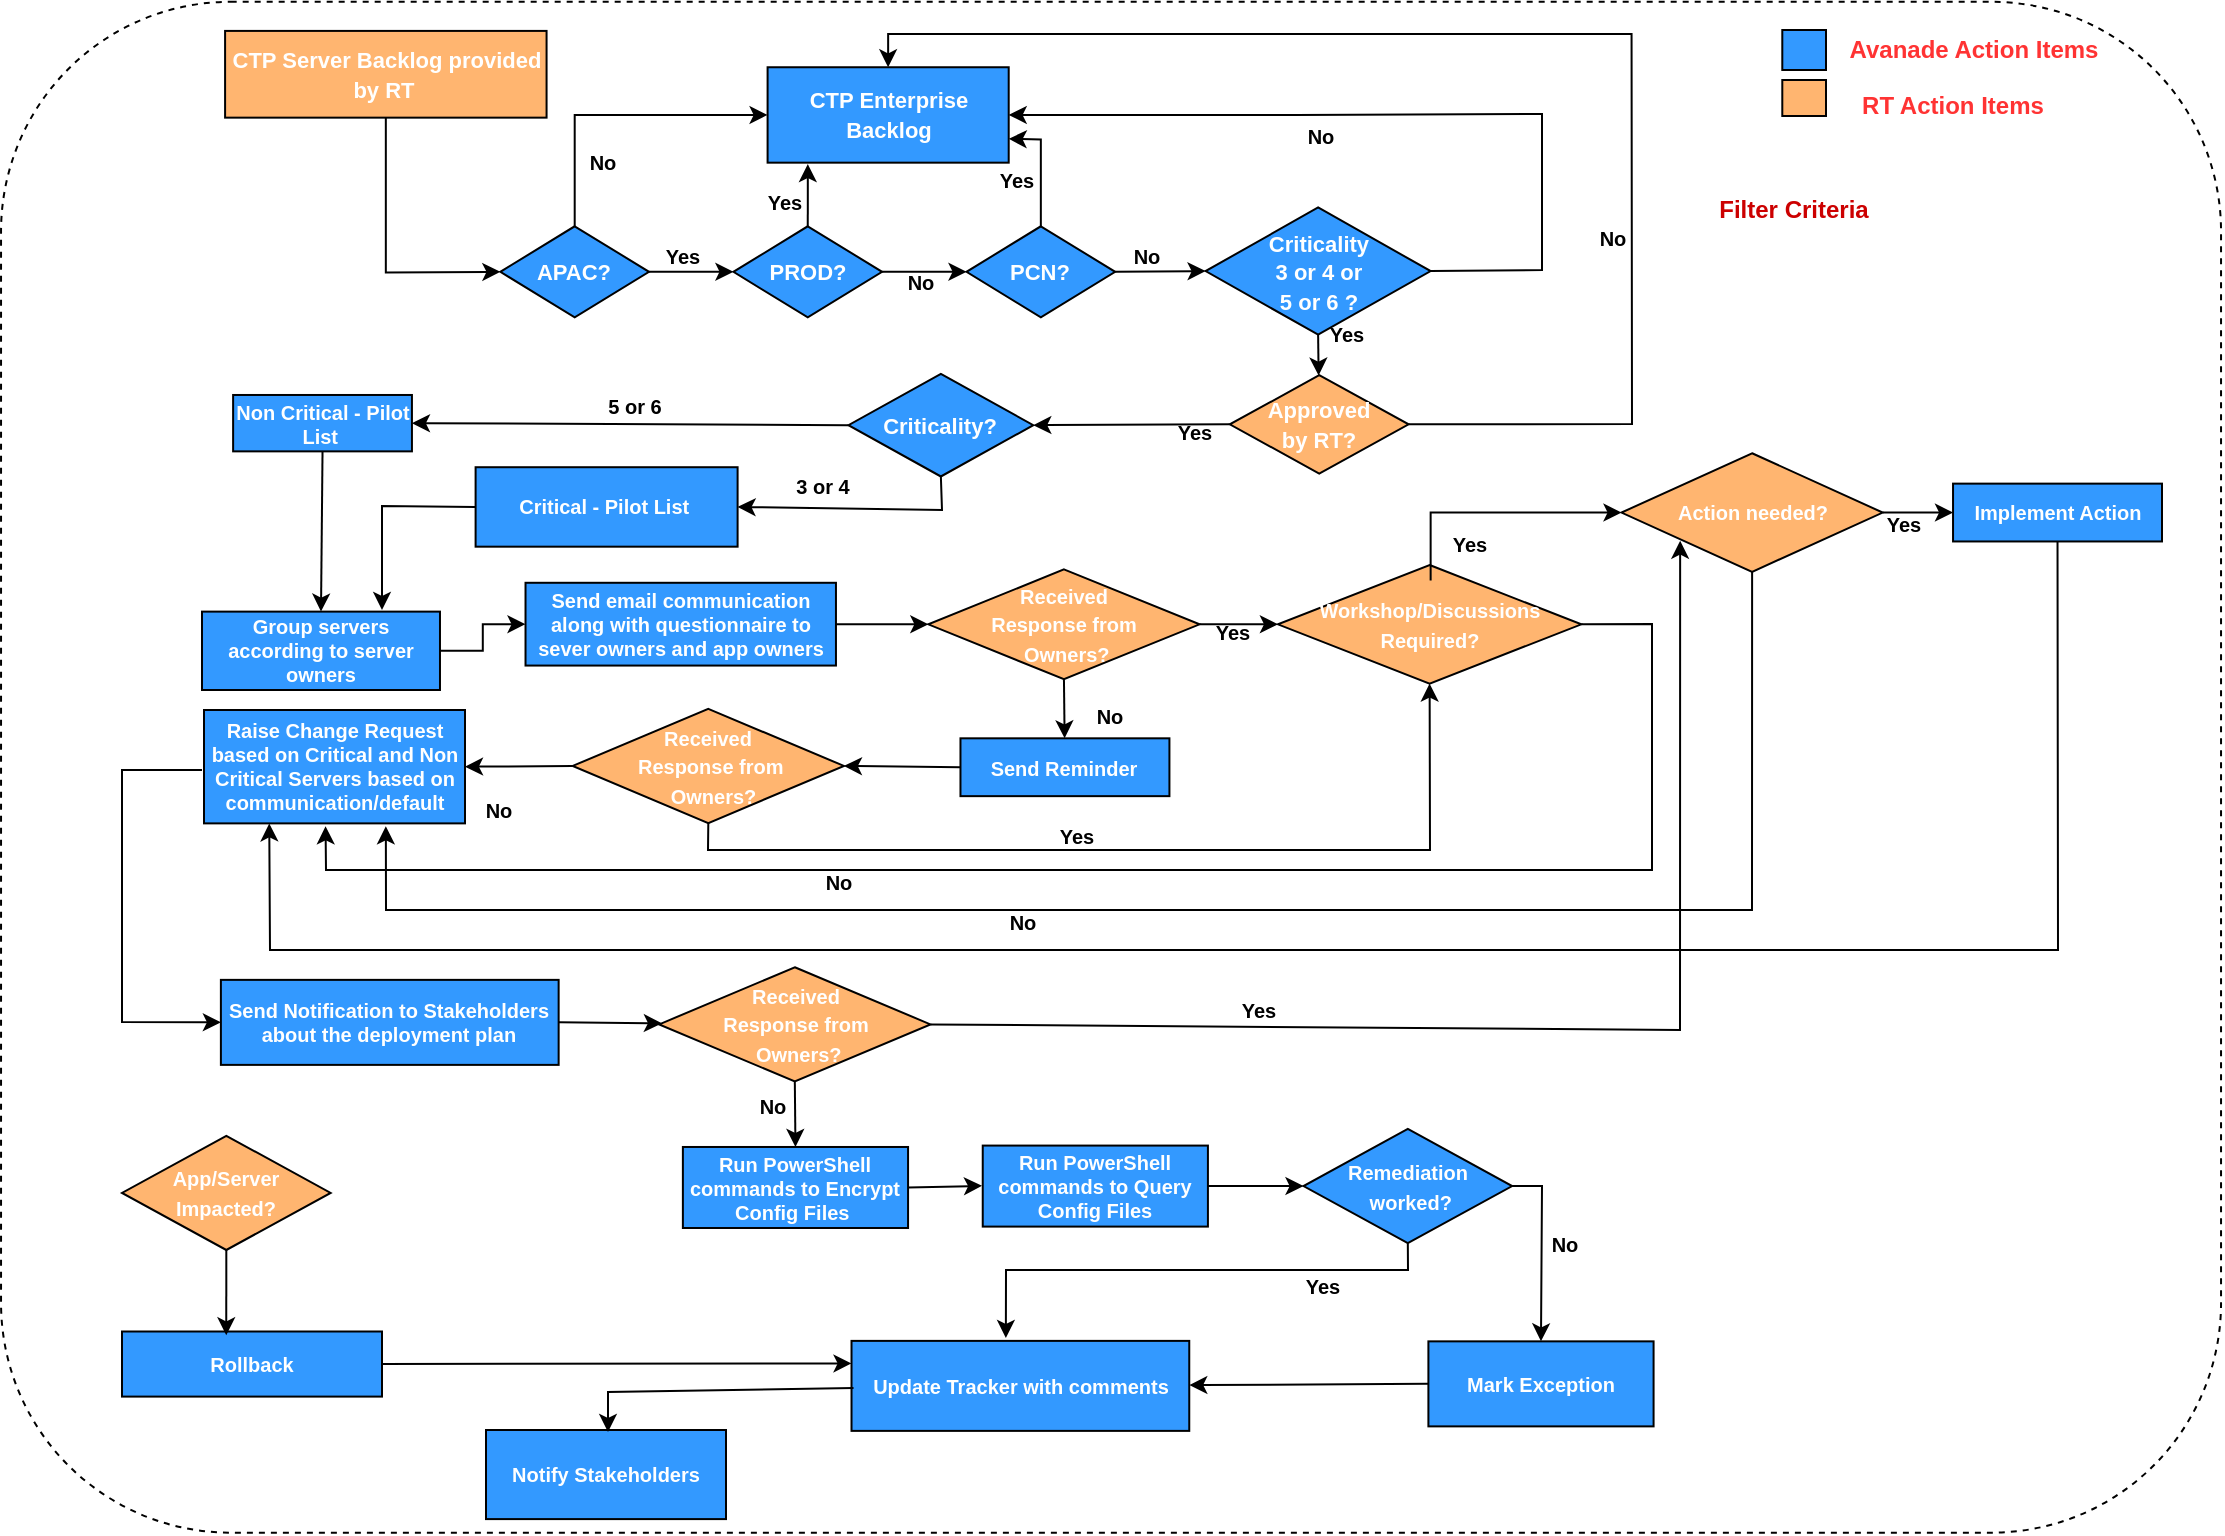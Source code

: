 <mxfile version="20.2.5" type="device"><diagram id="zLC_DUaNQGzbWdJU7AaT" name="Page-1"><mxGraphModel dx="1022" dy="428" grid="1" gridSize="10" guides="1" tooltips="1" connect="1" arrows="1" fold="1" page="1" pageScale="1" pageWidth="1169" pageHeight="827" math="0" shadow="0"><root><mxCell id="0"/><mxCell id="1" parent="0"/><mxCell id="JRs9amEIxdL4wI2QCU49-12" value="&lt;b&gt;&lt;font style=&quot;font-size: 11px;&quot;&gt;CTP Server Backlog provided by RT&amp;nbsp;&lt;/font&gt;&lt;/b&gt;" style="rounded=0;whiteSpace=wrap;html=1;fontColor=#FFFFFF;strokeColor=default;fillColor=#FFB570;" parent="1" vertex="1"><mxGeometry x="141.546" y="40.457" width="160.739" height="43.372" as="geometry"/></mxCell><mxCell id="JRs9amEIxdL4wI2QCU49-13" value="" style="endArrow=classic;html=1;rounded=0;fontColor=#FFFFFF;exitX=0.5;exitY=1;exitDx=0;exitDy=0;entryX=0;entryY=0.5;entryDx=0;entryDy=0;" parent="1" source="JRs9amEIxdL4wI2QCU49-12" target="JRs9amEIxdL4wI2QCU49-16" edge="1"><mxGeometry width="50" height="50" relative="1" as="geometry"><mxPoint x="464.029" y="277.656" as="sourcePoint"/><mxPoint x="212.874" y="138.142" as="targetPoint"/><Array as="points"><mxPoint x="221.915" y="161.274"/></Array></mxGeometry></mxCell><mxCell id="JRs9amEIxdL4wI2QCU49-15" value="&lt;font style=&quot;font-size: 11px;&quot;&gt;&lt;b style=&quot;&quot;&gt;CTP Enterprise Backlog&lt;/b&gt;&lt;/font&gt;" style="rounded=0;whiteSpace=wrap;html=1;fontColor=#FFFFFF;strokeColor=default;fillColor=#3399FF;" parent="1" vertex="1"><mxGeometry x="412.793" y="58.626" width="120.554" height="47.71" as="geometry"/></mxCell><mxCell id="JRs9amEIxdL4wI2QCU49-16" value="&lt;b&gt;&lt;font color=&quot;#ffffff&quot; style=&quot;font-size: 11px;&quot;&gt;APAC?&lt;/font&gt;&lt;/b&gt;" style="rhombus;whiteSpace=wrap;html=1;fontColor=#CC0000;strokeColor=default;fillColor=#3399FF;" parent="1" vertex="1"><mxGeometry x="279.179" y="138.142" width="74.342" height="45.541" as="geometry"/></mxCell><mxCell id="JRs9amEIxdL4wI2QCU49-22" value="&lt;b&gt;&lt;font color=&quot;#ffffff&quot; style=&quot;font-size: 11px;&quot;&gt;PROD?&lt;/font&gt;&lt;/b&gt;" style="rhombus;whiteSpace=wrap;html=1;fontColor=#CC0000;strokeColor=default;fillColor=#3399FF;" parent="1" vertex="1"><mxGeometry x="395.715" y="138.142" width="74.342" height="45.541" as="geometry"/></mxCell><mxCell id="JRs9amEIxdL4wI2QCU49-23" value="" style="endArrow=classic;html=1;rounded=0;fontColor=#CC0000;exitX=1;exitY=0.5;exitDx=0;exitDy=0;entryX=0;entryY=0.5;entryDx=0;entryDy=0;" parent="1" source="JRs9amEIxdL4wI2QCU49-16" target="JRs9amEIxdL4wI2QCU49-22" edge="1"><mxGeometry width="50" height="50" relative="1" as="geometry"><mxPoint x="572.528" y="217.658" as="sourcePoint"/><mxPoint x="431.881" y="159.828" as="targetPoint"/></mxGeometry></mxCell><mxCell id="JRs9amEIxdL4wI2QCU49-25" value="&lt;b&gt;&lt;font color=&quot;#ffffff&quot; style=&quot;font-size: 11px;&quot;&gt;Criticality &lt;br&gt;3 or 4 or &lt;br&gt;5 or 6 ?&lt;/font&gt;&lt;/b&gt;" style="rhombus;whiteSpace=wrap;html=1;fontColor=#CC0000;strokeColor=default;fillColor=#3399FF;" parent="1" vertex="1"><mxGeometry x="631.801" y="128.745" width="112.518" height="63.613" as="geometry"/></mxCell><mxCell id="JRs9amEIxdL4wI2QCU49-29" value="&lt;b&gt;&lt;font color=&quot;#ffffff&quot; style=&quot;font-size: 11px;&quot;&gt;PCN?&lt;/font&gt;&lt;/b&gt;" style="rhombus;whiteSpace=wrap;html=1;fontColor=#CC0000;strokeColor=default;fillColor=#3399FF;" parent="1" vertex="1"><mxGeometry x="512.251" y="138.142" width="74.342" height="45.541" as="geometry"/></mxCell><mxCell id="JRs9amEIxdL4wI2QCU49-30" value="" style="endArrow=classic;html=1;rounded=0;fontColor=#CC0000;exitX=1;exitY=0.5;exitDx=0;exitDy=0;entryX=0;entryY=0.5;entryDx=0;entryDy=0;" parent="1" source="JRs9amEIxdL4wI2QCU49-22" target="JRs9amEIxdL4wI2QCU49-29" edge="1"><mxGeometry width="50" height="50" relative="1" as="geometry"><mxPoint x="467.043" y="188.02" as="sourcePoint"/><mxPoint x="517.274" y="151.877" as="targetPoint"/></mxGeometry></mxCell><mxCell id="JRs9amEIxdL4wI2QCU49-31" value="&lt;font color=&quot;#000000&quot; style=&quot;font-size: 10px;&quot;&gt;&lt;b&gt;No&lt;/b&gt;&lt;/font&gt;" style="text;html=1;align=center;verticalAlign=middle;resizable=0;points=[];autosize=1;strokeColor=none;fillColor=none;fontColor=#CC0000;" parent="1" vertex="1"><mxGeometry x="469.052" y="150.648" width="40" height="30" as="geometry"/></mxCell><mxCell id="JRs9amEIxdL4wI2QCU49-33" value="&lt;font color=&quot;#000000&quot; style=&quot;font-size: 10px;&quot;&gt;&lt;b&gt;No&lt;/b&gt;&lt;/font&gt;" style="text;html=1;align=center;verticalAlign=middle;resizable=0;points=[];autosize=1;strokeColor=none;fillColor=none;fontColor=#CC0000;" parent="1" vertex="1"><mxGeometry x="581.803" y="137.741" width="40" height="30" as="geometry"/></mxCell><mxCell id="JRs9amEIxdL4wI2QCU49-38" value="&lt;font style=&quot;font-size: 12px;&quot;&gt;&lt;b&gt;Filter Criteria&lt;/b&gt;&lt;/font&gt;" style="text;html=1;strokeColor=none;fillColor=none;align=center;verticalAlign=middle;whiteSpace=wrap;rounded=0;fontSize=11;fontColor=#CC0000;" parent="1" vertex="1"><mxGeometry x="884.965" y="119.347" width="82.379" height="21.686" as="geometry"/></mxCell><mxCell id="JRs9amEIxdL4wI2QCU49-51" value="" style="endArrow=classic;html=1;rounded=0;fontSize=12;fontColor=#CC0000;exitX=0.5;exitY=0;exitDx=0;exitDy=0;entryX=0;entryY=0.5;entryDx=0;entryDy=0;" parent="1" source="JRs9amEIxdL4wI2QCU49-16" target="JRs9amEIxdL4wI2QCU49-15" edge="1"><mxGeometry width="50" height="50" relative="1" as="geometry"><mxPoint x="382.655" y="157.66" as="sourcePoint"/><mxPoint x="432.886" y="121.516" as="targetPoint"/><Array as="points"><mxPoint x="316.35" y="82.481"/></Array></mxGeometry></mxCell><mxCell id="JRs9amEIxdL4wI2QCU49-52" value="&lt;font color=&quot;#000000&quot; style=&quot;font-size: 10px;&quot;&gt;&lt;b&gt;No&lt;/b&gt;&lt;/font&gt;" style="text;html=1;align=center;verticalAlign=middle;resizable=0;points=[];autosize=1;strokeColor=none;fillColor=none;fontColor=#CC0000;" parent="1" vertex="1"><mxGeometry x="310.313" y="91.107" width="40" height="30" as="geometry"/></mxCell><mxCell id="JRs9amEIxdL4wI2QCU49-53" value="&lt;font color=&quot;#000000&quot; style=&quot;font-size: 10px;&quot;&gt;&lt;b&gt;Yes&lt;/b&gt;&lt;/font&gt;" style="text;html=1;align=center;verticalAlign=middle;resizable=0;points=[];autosize=1;strokeColor=none;fillColor=none;fontColor=#CC0000;" parent="1" vertex="1"><mxGeometry x="349.502" y="137.648" width="40" height="30" as="geometry"/></mxCell><mxCell id="JRs9amEIxdL4wI2QCU49-54" value="" style="endArrow=classic;html=1;rounded=0;fontSize=12;fontColor=#CC0000;exitX=0.5;exitY=0;exitDx=0;exitDy=0;entryX=0.167;entryY=1.015;entryDx=0;entryDy=0;entryPerimeter=0;" parent="1" source="JRs9amEIxdL4wI2QCU49-22" target="JRs9amEIxdL4wI2QCU49-15" edge="1"><mxGeometry width="50" height="50" relative="1" as="geometry"><mxPoint x="382.655" y="157.66" as="sourcePoint"/><mxPoint x="432.886" y="121.516" as="targetPoint"/></mxGeometry></mxCell><mxCell id="JRs9amEIxdL4wI2QCU49-55" value="&lt;font color=&quot;#000000&quot; style=&quot;font-size: 10px;&quot;&gt;&lt;b&gt;Yes&lt;/b&gt;&lt;/font&gt;" style="text;html=1;align=center;verticalAlign=middle;resizable=0;points=[];autosize=1;strokeColor=none;fillColor=none;fontColor=#CC0000;" parent="1" vertex="1"><mxGeometry x="400.733" y="110.733" width="40" height="30" as="geometry"/></mxCell><mxCell id="JRs9amEIxdL4wI2QCU49-56" value="" style="endArrow=classic;html=1;rounded=0;fontSize=12;fontColor=#CC0000;exitX=0.5;exitY=0;exitDx=0;exitDy=0;entryX=1;entryY=0.75;entryDx=0;entryDy=0;" parent="1" source="JRs9amEIxdL4wI2QCU49-29" target="JRs9amEIxdL4wI2QCU49-15" edge="1"><mxGeometry width="50" height="50" relative="1" as="geometry"><mxPoint x="382.655" y="157.66" as="sourcePoint"/><mxPoint x="432.886" y="121.516" as="targetPoint"/><Array as="points"><mxPoint x="549.422" y="94.77"/></Array></mxGeometry></mxCell><mxCell id="JRs9amEIxdL4wI2QCU49-57" value="&lt;font color=&quot;#000000&quot; style=&quot;font-size: 10px;&quot;&gt;&lt;b&gt;Yes&lt;/b&gt;&lt;/font&gt;" style="text;html=1;align=center;verticalAlign=middle;resizable=0;points=[];autosize=1;strokeColor=none;fillColor=none;fontColor=#CC0000;" parent="1" vertex="1"><mxGeometry x="517.251" y="100.396" width="40" height="30" as="geometry"/></mxCell><mxCell id="JRs9amEIxdL4wI2QCU49-58" value="" style="endArrow=classic;html=1;rounded=0;fontSize=12;fontColor=#CC0000;entryX=1;entryY=0.5;entryDx=0;entryDy=0;exitX=1;exitY=0.5;exitDx=0;exitDy=0;" parent="1" source="JRs9amEIxdL4wI2QCU49-25" target="JRs9amEIxdL4wI2QCU49-15" edge="1"><mxGeometry width="50" height="50" relative="1" as="geometry"><mxPoint x="804.595" y="135.973" as="sourcePoint"/><mxPoint x="473.07" y="121.516" as="targetPoint"/><Array as="points"><mxPoint x="800" y="160"/><mxPoint x="800" y="82"/><mxPoint x="677.008" y="82.481"/></Array></mxGeometry></mxCell><mxCell id="JRs9amEIxdL4wI2QCU49-59" value="&lt;font color=&quot;#000000&quot; style=&quot;font-size: 10px;&quot;&gt;&lt;b&gt;No&lt;/b&gt;&lt;/font&gt;" style="text;html=1;align=center;verticalAlign=middle;resizable=0;points=[];autosize=1;strokeColor=none;fillColor=none;fontColor=#CC0000;" parent="1" vertex="1"><mxGeometry x="668.972" y="78.144" width="40" height="30" as="geometry"/></mxCell><mxCell id="JRs9amEIxdL4wI2QCU49-64" value="&lt;span style=&quot;font-size: 11px;&quot;&gt;&lt;b&gt;&lt;font color=&quot;#ffffff&quot;&gt;Approved &lt;br&gt;by RT?&lt;/font&gt;&lt;/b&gt;&lt;/span&gt;" style="rhombus;whiteSpace=wrap;html=1;fontColor=#CC0000;strokeColor=default;fillColor=#FFB570;" parent="1" vertex="1"><mxGeometry x="643.906" y="212.609" width="89.411" height="49.155" as="geometry"/></mxCell><mxCell id="JRs9amEIxdL4wI2QCU49-65" value="" style="endArrow=classic;html=1;rounded=0;fontSize=12;fontColor=#CC0000;exitX=0.5;exitY=1;exitDx=0;exitDy=0;" parent="1" source="JRs9amEIxdL4wI2QCU49-25" target="JRs9amEIxdL4wI2QCU49-64" edge="1"><mxGeometry width="50" height="50" relative="1" as="geometry"><mxPoint x="473.07" y="201.032" as="sourcePoint"/><mxPoint x="523.302" y="164.888" as="targetPoint"/></mxGeometry></mxCell><mxCell id="JRs9amEIxdL4wI2QCU49-66" value="&lt;font color=&quot;#000000&quot; style=&quot;font-size: 10px;&quot;&gt;&lt;b&gt;Yes&lt;/b&gt;&lt;/font&gt;" style="text;html=1;align=center;verticalAlign=middle;resizable=0;points=[];autosize=1;strokeColor=none;fillColor=none;fontSize=12;fontColor=#CC0000;" parent="1" vertex="1"><mxGeometry x="682.032" y="177.297" width="40" height="30" as="geometry"/></mxCell><mxCell id="JRs9amEIxdL4wI2QCU49-71" value="&lt;font color=&quot;#000000&quot; style=&quot;font-size: 10px;&quot;&gt;&lt;b&gt;No&lt;/b&gt;&lt;/font&gt;" style="text;html=1;align=center;verticalAlign=middle;resizable=0;points=[];autosize=1;strokeColor=none;fillColor=none;fontSize=12;fontColor=#CC0000;" parent="1" vertex="1"><mxGeometry x="814.642" y="128.745" width="40" height="30" as="geometry"/></mxCell><mxCell id="JRs9amEIxdL4wI2QCU49-73" value="" style="endArrow=classic;html=1;rounded=0;fontSize=10;fontColor=#CC0000;exitX=1;exitY=0.5;exitDx=0;exitDy=0;entryX=0.5;entryY=0;entryDx=0;entryDy=0;" parent="1" source="JRs9amEIxdL4wI2QCU49-64" target="JRs9amEIxdL4wI2QCU49-15" edge="1"><mxGeometry width="50" height="50" relative="1" as="geometry"><mxPoint x="583.579" y="172.117" as="sourcePoint"/><mxPoint x="633.81" y="135.973" as="targetPoint"/><Array as="points"><mxPoint x="845" y="237"/><mxPoint x="844.78" y="42"/><mxPoint x="473.07" y="42"/></Array></mxGeometry></mxCell><mxCell id="JRs9amEIxdL4wI2QCU49-74" value="&lt;b&gt;&lt;font color=&quot;#ffffff&quot;&gt;Non Critical - Pilot List&amp;nbsp;&lt;/font&gt;&lt;/b&gt;" style="rounded=0;whiteSpace=wrap;html=1;fontSize=10;fontColor=#CC0000;strokeColor=default;fillColor=#3399FF;" parent="1" vertex="1"><mxGeometry x="145.56" y="222.489" width="89.411" height="28.192" as="geometry"/></mxCell><mxCell id="JRs9amEIxdL4wI2QCU49-75" value="&lt;b&gt;&lt;font style=&quot;font-size: 11px;&quot;&gt;&lt;font color=&quot;#ffffff&quot;&gt;Criticality?&lt;/font&gt;&lt;br&gt;&lt;/font&gt;&lt;/b&gt;" style="rhombus;whiteSpace=wrap;html=1;fontColor=#CC0000;strokeColor=default;fillColor=#3399FF;" parent="1" vertex="1"><mxGeometry x="453.223" y="211.923" width="92.425" height="51.324" as="geometry"/></mxCell><mxCell id="JRs9amEIxdL4wI2QCU49-76" value="" style="endArrow=classic;html=1;rounded=0;fontSize=10;fontColor=#CC0000;exitX=0;exitY=0.5;exitDx=0;exitDy=0;entryX=1;entryY=0.5;entryDx=0;entryDy=0;" parent="1" source="JRs9amEIxdL4wI2QCU49-64" target="JRs9amEIxdL4wI2QCU49-75" edge="1"><mxGeometry width="50" height="50" relative="1" as="geometry"><mxPoint x="583.579" y="186.574" as="sourcePoint"/><mxPoint x="633.81" y="150.431" as="targetPoint"/></mxGeometry></mxCell><mxCell id="JRs9amEIxdL4wI2QCU49-77" value="&lt;font color=&quot;#000000&quot; style=&quot;font-size: 10px;&quot;&gt;&lt;b&gt;Yes&lt;/b&gt;&lt;/font&gt;" style="text;html=1;align=center;verticalAlign=middle;resizable=0;points=[];autosize=1;strokeColor=none;fillColor=none;fontSize=12;fontColor=#CC0000;" parent="1" vertex="1"><mxGeometry x="605.68" y="225.609" width="40" height="30" as="geometry"/></mxCell><mxCell id="JRs9amEIxdL4wI2QCU49-80" value="&lt;font color=&quot;#000000&quot; style=&quot;font-size: 10px;&quot;&gt;&lt;b&gt;5 or 6&lt;/b&gt;&lt;/font&gt;" style="text;html=1;align=center;verticalAlign=middle;resizable=0;points=[];autosize=1;strokeColor=none;fillColor=none;fontSize=12;fontColor=#CC0000;" parent="1" vertex="1"><mxGeometry x="321.493" y="212.609" width="50" height="30" as="geometry"/></mxCell><mxCell id="JRs9amEIxdL4wI2QCU49-83" value="&lt;b&gt;&lt;font color=&quot;#ffffff&quot;&gt;Critical - Pilot List&amp;nbsp;&lt;/font&gt;&lt;/b&gt;" style="rounded=0;whiteSpace=wrap;html=1;fontSize=10;fontColor=#CC0000;strokeColor=default;fillColor=#3399FF;" parent="1" vertex="1"><mxGeometry x="266.8" y="258.61" width="131" height="39.73" as="geometry"/></mxCell><mxCell id="JRs9amEIxdL4wI2QCU49-88" value="&lt;font color=&quot;#ffffff&quot;&gt;&lt;b&gt;Group servers according to server owners&lt;/b&gt;&lt;/font&gt;" style="rounded=0;whiteSpace=wrap;html=1;fontSize=10;fontColor=#CC0000;strokeColor=default;fillColor=#3399FF;" parent="1" vertex="1"><mxGeometry x="130" y="330.81" width="118.99" height="39.19" as="geometry"/></mxCell><mxCell id="JRs9amEIxdL4wI2QCU49-93" value="" style="endArrow=classic;html=1;rounded=0;fontSize=11;fontColor=#000000;exitX=0;exitY=0.5;exitDx=0;exitDy=0;" parent="1" source="JRs9amEIxdL4wI2QCU49-83" edge="1"><mxGeometry width="50" height="50" relative="1" as="geometry"><mxPoint x="422.839" y="244.404" as="sourcePoint"/><mxPoint x="220" y="330" as="targetPoint"/><Array as="points"><mxPoint x="220" y="278"/></Array></mxGeometry></mxCell><mxCell id="JRs9amEIxdL4wI2QCU49-94" value="&lt;font color=&quot;#ffffff&quot;&gt;&lt;b&gt;Send email communication along with questionnaire to sever owners and app owners&lt;/b&gt;&lt;/font&gt;" style="whiteSpace=wrap;html=1;fontSize=10;fillColor=#3399FF;fontColor=#CC0000;rounded=0;" parent="1" vertex="1"><mxGeometry x="291.76" y="316.396" width="155.218" height="41.385" as="geometry"/></mxCell><mxCell id="JRs9amEIxdL4wI2QCU49-96" value="&lt;font size=&quot;1&quot; color=&quot;#ffffff&quot;&gt;&lt;b&gt;Received&lt;br&gt;&amp;nbsp;Response from&amp;nbsp;&lt;br&gt;&amp;nbsp;Owners?&lt;/b&gt;&lt;/font&gt;" style="rhombus;whiteSpace=wrap;html=1;fontColor=#CC0000;strokeColor=default;fillColor=#FFB570;" parent="1" vertex="1"><mxGeometry x="493.163" y="309.691" width="135.624" height="54.938" as="geometry"/></mxCell><mxCell id="JRs9amEIxdL4wI2QCU49-98" value="&lt;font color=&quot;#ffffff&quot;&gt;&lt;b&gt;Send Reminder&lt;/b&gt;&lt;/font&gt;" style="whiteSpace=wrap;html=1;fontSize=10;fillColor=#3399FF;fontColor=#CC0000;rounded=0;" parent="1" vertex="1"><mxGeometry x="509.237" y="394.159" width="104.481" height="28.915" as="geometry"/></mxCell><mxCell id="JRs9amEIxdL4wI2QCU49-99" value="" style="endArrow=classic;html=1;rounded=0;fontSize=10;fontColor=#FFFFFF;exitX=0.5;exitY=1;exitDx=0;exitDy=0;" parent="1" source="JRs9amEIxdL4wI2QCU49-96" target="JRs9amEIxdL4wI2QCU49-98" edge="1"><mxGeometry width="50" height="50" relative="1" as="geometry"><mxPoint x="735.779" y="398.376" as="sourcePoint"/><mxPoint x="736.281" y="432.351" as="targetPoint"/></mxGeometry></mxCell><mxCell id="JRs9amEIxdL4wI2QCU49-100" value="&lt;font color=&quot;#000000&quot;&gt;&lt;b&gt;No&lt;/b&gt;&lt;/font&gt;" style="text;html=1;strokeColor=none;fillColor=none;align=center;verticalAlign=middle;whiteSpace=wrap;rounded=0;dashed=1;fontSize=10;fontColor=#FFFFFF;" parent="1" vertex="1"><mxGeometry x="554.38" y="372.521" width="60.277" height="21.686" as="geometry"/></mxCell><mxCell id="JRs9amEIxdL4wI2QCU49-101" value="&lt;font size=&quot;1&quot; color=&quot;#ffffff&quot;&gt;&lt;b&gt;Received&lt;br&gt;&amp;nbsp;Response from&lt;br&gt;&amp;nbsp; Owners?&lt;/b&gt;&lt;/font&gt;" style="rhombus;whiteSpace=wrap;html=1;fontColor=#CC0000;strokeColor=default;fillColor=#FFB570;" parent="1" vertex="1"><mxGeometry x="315.345" y="379.424" width="135.624" height="57.107" as="geometry"/></mxCell><mxCell id="JRs9amEIxdL4wI2QCU49-102" value="&lt;font size=&quot;1&quot; color=&quot;#ffffff&quot;&gt;&lt;b&gt;Workshop/Discussions Required?&lt;/b&gt;&lt;/font&gt;" style="rhombus;whiteSpace=wrap;html=1;fontColor=#CC0000;strokeColor=default;fillColor=#FFB570;" parent="1" vertex="1"><mxGeometry x="667.967" y="307.523" width="151.698" height="59.275" as="geometry"/></mxCell><mxCell id="JRs9amEIxdL4wI2QCU49-108" value="&lt;font color=&quot;#ffffff&quot;&gt;&lt;b&gt;Raise Change Request based on Critical and Non Critical Servers based on communication/default&lt;/b&gt;&lt;/font&gt;" style="rounded=0;whiteSpace=wrap;html=1;fontSize=10;fontColor=#CC0000;strokeColor=default;fillColor=#3399FF;" parent="1" vertex="1"><mxGeometry x="131" y="380" width="130.5" height="56.69" as="geometry"/></mxCell><mxCell id="JRs9amEIxdL4wI2QCU49-113" value="" style="endArrow=classic;html=1;rounded=0;fontSize=10;fontColor=#000000;exitX=0;exitY=0.5;exitDx=0;exitDy=0;entryX=1;entryY=0.5;entryDx=0;entryDy=0;" parent="1" source="JRs9amEIxdL4wI2QCU49-98" target="JRs9amEIxdL4wI2QCU49-101" edge="1"><mxGeometry width="50" height="50" relative="1" as="geometry"><mxPoint x="663.948" y="417.893" as="sourcePoint"/><mxPoint x="714.179" y="381.75" as="targetPoint"/></mxGeometry></mxCell><mxCell id="JRs9amEIxdL4wI2QCU49-116" value="" style="endArrow=classic;html=1;rounded=0;fontSize=10;fontColor=#000000;exitX=0.5;exitY=1;exitDx=0;exitDy=0;entryX=0.5;entryY=1;entryDx=0;entryDy=0;" parent="1" source="JRs9amEIxdL4wI2QCU49-101" target="JRs9amEIxdL4wI2QCU49-102" edge="1"><mxGeometry width="50" height="50" relative="1" as="geometry"><mxPoint x="573.533" y="446.808" as="sourcePoint"/><mxPoint x="623.764" y="410.665" as="targetPoint"/><Array as="points"><mxPoint x="383" y="450"/><mxPoint x="570" y="450"/><mxPoint x="744" y="450"/></Array></mxGeometry></mxCell><mxCell id="JRs9amEIxdL4wI2QCU49-95" value="" style="edgeStyle=orthogonalEdgeStyle;rounded=0;orthogonalLoop=1;jettySize=auto;html=1;fontSize=11;fontColor=#000000;" parent="1" source="JRs9amEIxdL4wI2QCU49-88" target="JRs9amEIxdL4wI2QCU49-94" edge="1"><mxGeometry relative="1" as="geometry"/></mxCell><mxCell id="JRs9amEIxdL4wI2QCU49-121" value="" style="endArrow=classic;html=1;rounded=0;fontSize=10;fontColor=#000000;exitX=0.5;exitY=1;exitDx=0;exitDy=0;entryX=0.5;entryY=0;entryDx=0;entryDy=0;" parent="1" source="JRs9amEIxdL4wI2QCU49-74" target="JRs9amEIxdL4wI2QCU49-88" edge="1"><mxGeometry width="50" height="50" relative="1" as="geometry"><mxPoint x="402.747" y="323.92" as="sourcePoint"/><mxPoint x="186.754" y="345.606" as="targetPoint"/></mxGeometry></mxCell><mxCell id="JRs9amEIxdL4wI2QCU49-122" value="" style="endArrow=classic;html=1;rounded=0;fontSize=10;fontColor=#000000;exitX=1;exitY=0.5;exitDx=0;exitDy=0;entryX=0;entryY=0.5;entryDx=0;entryDy=0;" parent="1" source="JRs9amEIxdL4wI2QCU49-94" target="JRs9amEIxdL4wI2QCU49-96" edge="1"><mxGeometry width="50" height="50" relative="1" as="geometry"><mxPoint x="400.738" y="305.848" as="sourcePoint"/><mxPoint x="450.969" y="269.705" as="targetPoint"/></mxGeometry></mxCell><mxCell id="JRs9amEIxdL4wI2QCU49-123" value="" style="endArrow=classic;html=1;rounded=0;fontSize=10;fontColor=#000000;exitX=1;exitY=0.5;exitDx=0;exitDy=0;" parent="1" source="JRs9amEIxdL4wI2QCU49-96" target="JRs9amEIxdL4wI2QCU49-102" edge="1"><mxGeometry width="50" height="50" relative="1" as="geometry"><mxPoint x="653.902" y="323.92" as="sourcePoint"/><mxPoint x="704.133" y="287.776" as="targetPoint"/></mxGeometry></mxCell><mxCell id="JRs9amEIxdL4wI2QCU49-124" value="&lt;font color=&quot;#000000&quot; style=&quot;font-size: 10px;&quot;&gt;&lt;b&gt;Yes&lt;/b&gt;&lt;/font&gt;" style="text;html=1;align=center;verticalAlign=middle;resizable=0;points=[];autosize=1;strokeColor=none;fillColor=none;fontSize=12;fontColor=#CC0000;" parent="1" vertex="1"><mxGeometry x="624.768" y="326.089" width="40" height="30" as="geometry"/></mxCell><mxCell id="JRs9amEIxdL4wI2QCU49-125" value="&lt;font color=&quot;#000000&quot; style=&quot;font-size: 10px;&quot;&gt;&lt;b&gt;Yes&lt;/b&gt;&lt;/font&gt;" style="text;html=1;align=center;verticalAlign=middle;resizable=0;points=[];autosize=1;strokeColor=none;fillColor=none;fontSize=12;fontColor=#CC0000;" parent="1" vertex="1"><mxGeometry x="547.412" y="428.423" width="40" height="30" as="geometry"/></mxCell><mxCell id="JRs9amEIxdL4wI2QCU49-126" value="" style="endArrow=classic;html=1;rounded=0;fontSize=10;fontColor=#000000;exitX=0;exitY=0.5;exitDx=0;exitDy=0;entryX=1;entryY=0.5;entryDx=0;entryDy=0;" parent="1" source="JRs9amEIxdL4wI2QCU49-101" target="JRs9amEIxdL4wI2QCU49-108" edge="1"><mxGeometry width="50" height="50" relative="1" as="geometry"><mxPoint x="422.839" y="430.905" as="sourcePoint"/><mxPoint x="473.07" y="394.761" as="targetPoint"/></mxGeometry></mxCell><mxCell id="JRs9amEIxdL4wI2QCU49-127" value="&lt;font color=&quot;#000000&quot; style=&quot;font-size: 10px;&quot;&gt;&lt;b&gt;No&lt;/b&gt;&lt;/font&gt;" style="text;html=1;align=center;verticalAlign=middle;resizable=0;points=[];autosize=1;strokeColor=none;fillColor=none;fontSize=12;fontColor=#CC0000;" parent="1" vertex="1"><mxGeometry x="258.082" y="415.002" width="40" height="30" as="geometry"/></mxCell><mxCell id="JRs9amEIxdL4wI2QCU49-128" value="" style="endArrow=classic;html=1;rounded=0;fontSize=10;fontColor=#000000;exitX=1;exitY=0.5;exitDx=0;exitDy=0;" parent="1" source="JRs9amEIxdL4wI2QCU49-102" edge="1"><mxGeometry width="50" height="50" relative="1" as="geometry"><mxPoint x="895.011" y="344.16" as="sourcePoint"/><mxPoint x="191.777" y="438.134" as="targetPoint"/><Array as="points"><mxPoint x="855" y="337"/><mxPoint x="855" y="460"/><mxPoint x="192" y="460"/></Array></mxGeometry></mxCell><mxCell id="JRs9amEIxdL4wI2QCU49-129" value="&lt;font color=&quot;#000000&quot; style=&quot;font-size: 10px;&quot;&gt;&lt;b&gt;No&lt;/b&gt;&lt;/font&gt;" style="text;html=1;align=center;verticalAlign=middle;resizable=0;points=[];autosize=1;strokeColor=none;fillColor=none;fontSize=12;fontColor=#CC0000;" parent="1" vertex="1"><mxGeometry x="428.08" y="451.386" width="40" height="30" as="geometry"/></mxCell><mxCell id="JRs9amEIxdL4wI2QCU49-131" value="&lt;font size=&quot;1&quot; color=&quot;#ffffff&quot;&gt;&lt;b&gt;Action needed?&lt;/b&gt;&lt;/font&gt;" style="rhombus;whiteSpace=wrap;html=1;fontColor=#CC0000;strokeColor=default;fillColor=#FFB570;" parent="1" vertex="1"><mxGeometry x="839.752" y="251.633" width="130.601" height="59.275" as="geometry"/></mxCell><mxCell id="JRs9amEIxdL4wI2QCU49-132" value="" style="endArrow=classic;html=1;rounded=0;fontSize=10;fontColor=#000000;entryX=0;entryY=0.5;entryDx=0;entryDy=0;" parent="1" target="JRs9amEIxdL4wI2QCU49-131" edge="1"><mxGeometry width="50" height="50" relative="1" as="geometry"><mxPoint x="744.318" y="315.246" as="sourcePoint"/><mxPoint x="663.948" y="286.331" as="targetPoint"/><Array as="points"><mxPoint x="744.318" y="281.271"/></Array></mxGeometry></mxCell><mxCell id="JRs9amEIxdL4wI2QCU49-133" value="&lt;b&gt;Yes&lt;/b&gt;" style="text;html=1;strokeColor=none;fillColor=none;align=center;verticalAlign=middle;whiteSpace=wrap;rounded=0;dashed=1;fontSize=10;fontColor=#000000;" parent="1" vertex="1"><mxGeometry x="734.272" y="286.331" width="60.277" height="21.686" as="geometry"/></mxCell><mxCell id="JRs9amEIxdL4wI2QCU49-135" value="" style="endArrow=classic;html=1;rounded=0;fontSize=10;fontColor=#000000;exitX=0.5;exitY=1;exitDx=0;exitDy=0;" parent="1" source="JRs9amEIxdL4wI2QCU49-131" edge="1"><mxGeometry width="50" height="50" relative="1" as="geometry"><mxPoint x="613.717" y="452.591" as="sourcePoint"/><mxPoint x="221.915" y="438.134" as="targetPoint"/><Array as="points"><mxPoint x="905" y="480"/><mxPoint x="222" y="480"/></Array></mxGeometry></mxCell><mxCell id="JRs9amEIxdL4wI2QCU49-136" value="&lt;font color=&quot;#000000&quot; style=&quot;font-size: 10px;&quot;&gt;&lt;b&gt;No&lt;/b&gt;&lt;/font&gt;" style="text;html=1;align=center;verticalAlign=middle;resizable=0;points=[];autosize=1;strokeColor=none;fillColor=none;fontSize=12;fontColor=#CC0000;" parent="1" vertex="1"><mxGeometry x="519.533" y="470.795" width="40" height="30" as="geometry"/></mxCell><mxCell id="JRs9amEIxdL4wI2QCU49-137" value="&lt;font color=&quot;#ffffff&quot;&gt;&lt;b&gt;Implement Action&lt;/b&gt;&lt;/font&gt;" style="whiteSpace=wrap;html=1;fontSize=10;fillColor=#3399FF;fontColor=#CC0000;rounded=0;" parent="1" vertex="1"><mxGeometry x="1005.519" y="266.813" width="104.481" height="28.915" as="geometry"/></mxCell><mxCell id="JRs9amEIxdL4wI2QCU49-138" value="" style="endArrow=classic;html=1;rounded=0;fontSize=10;fontColor=#000000;exitX=1;exitY=0.5;exitDx=0;exitDy=0;" parent="1" source="JRs9amEIxdL4wI2QCU49-131" target="JRs9amEIxdL4wI2QCU49-137" edge="1"><mxGeometry width="50" height="50" relative="1" as="geometry"><mxPoint x="663.948" y="315.246" as="sourcePoint"/><mxPoint x="714.179" y="279.102" as="targetPoint"/></mxGeometry></mxCell><mxCell id="JRs9amEIxdL4wI2QCU49-139" value="&lt;b&gt;Yes&lt;/b&gt;" style="text;html=1;strokeColor=none;fillColor=none;align=center;verticalAlign=middle;whiteSpace=wrap;rounded=0;dashed=1;fontSize=10;fontColor=#000000;" parent="1" vertex="1"><mxGeometry x="951.27" y="276.21" width="60.277" height="21.686" as="geometry"/></mxCell><mxCell id="JRs9amEIxdL4wI2QCU49-143" value="&lt;font color=&quot;#ffffff&quot;&gt;&lt;b&gt;Send Notification to Stakeholders about the deployment plan&lt;/b&gt;&lt;/font&gt;" style="rounded=0;whiteSpace=wrap;html=1;fontSize=10;fontColor=#CC0000;strokeColor=default;fillColor=#3399FF;" parent="1" vertex="1"><mxGeometry x="139.443" y="514.933" width="168.874" height="42.507" as="geometry"/></mxCell><mxCell id="JRs9amEIxdL4wI2QCU49-144" value="" style="endArrow=classic;html=1;rounded=0;fontSize=10;fontColor=#000000;entryX=0;entryY=0.5;entryDx=0;entryDy=0;" parent="1" target="JRs9amEIxdL4wI2QCU49-143" edge="1"><mxGeometry width="50" height="50" relative="1" as="geometry"><mxPoint x="130" y="410" as="sourcePoint"/><mxPoint x="450.265" y="507.876" as="targetPoint"/><Array as="points"><mxPoint x="90" y="410"/><mxPoint x="90" y="536"/></Array></mxGeometry></mxCell><mxCell id="JRs9amEIxdL4wI2QCU49-150" value="&lt;font size=&quot;1&quot; color=&quot;#ffffff&quot;&gt;&lt;b&gt;Received&lt;br&gt;&amp;nbsp;Response from&amp;nbsp;&lt;br&gt;&amp;nbsp;Owners?&lt;/b&gt;&lt;/font&gt;" style="rhombus;whiteSpace=wrap;html=1;fontColor=#CC0000;strokeColor=default;fillColor=#FFB570;" parent="1" vertex="1"><mxGeometry x="358.599" y="508.634" width="135.624" height="57.107" as="geometry"/></mxCell><mxCell id="JRs9amEIxdL4wI2QCU49-151" value="" style="endArrow=classic;html=1;rounded=0;fontSize=10;fontColor=#000000;exitX=1;exitY=0.5;exitDx=0;exitDy=0;" parent="1" source="JRs9amEIxdL4wI2QCU49-143" target="JRs9amEIxdL4wI2QCU49-150" edge="1"><mxGeometry width="50" height="50" relative="1" as="geometry"><mxPoint x="382.715" y="524.878" as="sourcePoint"/><mxPoint x="439.007" y="482.372" as="targetPoint"/></mxGeometry></mxCell><mxCell id="JRs9amEIxdL4wI2QCU49-152" value="" style="endArrow=classic;html=1;rounded=0;fontSize=10;fontColor=#000000;exitX=1;exitY=0.5;exitDx=0;exitDy=0;" parent="1" source="JRs9amEIxdL4wI2QCU49-150" edge="1"><mxGeometry width="50" height="50" relative="1" as="geometry"><mxPoint x="675.43" y="524.878" as="sourcePoint"/><mxPoint x="869.073" y="295.341" as="targetPoint"/><Array as="points"><mxPoint x="869" y="540"/></Array></mxGeometry></mxCell><mxCell id="JRs9amEIxdL4wI2QCU49-153" value="&lt;font color=&quot;#000000&quot; style=&quot;font-size: 10px;&quot;&gt;&lt;b&gt;Yes&lt;/b&gt;&lt;/font&gt;" style="text;html=1;align=center;verticalAlign=middle;resizable=0;points=[];autosize=1;strokeColor=none;fillColor=none;fontSize=12;fontColor=#CC0000;" parent="1" vertex="1"><mxGeometry x="637.754" y="515.439" width="40" height="30" as="geometry"/></mxCell><mxCell id="JRs9amEIxdL4wI2QCU49-156" value="&lt;font color=&quot;#000000&quot; style=&quot;font-size: 10px;&quot;&gt;&lt;b&gt;No&lt;/b&gt;&lt;/font&gt;" style="text;html=1;align=center;verticalAlign=middle;resizable=0;points=[];autosize=1;strokeColor=none;fillColor=none;fontSize=12;fontColor=#CC0000;" parent="1" vertex="1"><mxGeometry x="394.681" y="563.047" width="40" height="30" as="geometry"/></mxCell><mxCell id="JRs9amEIxdL4wI2QCU49-158" value="&lt;font size=&quot;1&quot; color=&quot;#ffffff&quot;&gt;&lt;b&gt;Remediation&lt;br&gt;&amp;nbsp;worked?&lt;/b&gt;&lt;/font&gt;" style="rhombus;whiteSpace=wrap;html=1;fontColor=#CC0000;strokeColor=default;fillColor=#3399FF;" parent="1" vertex="1"><mxGeometry x="680.75" y="589.49" width="104.32" height="57.11" as="geometry"/></mxCell><mxCell id="JRs9amEIxdL4wI2QCU49-165" value="&lt;font color=&quot;#ffffff&quot;&gt;&lt;b&gt;Update Tracker with comments&lt;/b&gt;&lt;/font&gt;" style="rounded=0;whiteSpace=wrap;html=1;fontSize=10;fontColor=#CC0000;strokeColor=default;fillColor=#3399FF;" parent="1" vertex="1"><mxGeometry x="454.76" y="695.44" width="168.87" height="45" as="geometry"/></mxCell><mxCell id="JRs9amEIxdL4wI2QCU49-172" value="&lt;font color=&quot;#000000&quot; style=&quot;font-size: 10px;&quot;&gt;&lt;b&gt;No&lt;/b&gt;&lt;/font&gt;" style="text;html=1;align=center;verticalAlign=middle;resizable=0;points=[];autosize=1;strokeColor=none;fillColor=none;fontSize=12;fontColor=#CC0000;" parent="1" vertex="1"><mxGeometry x="791.154" y="632.439" width="40" height="30" as="geometry"/></mxCell><mxCell id="JRs9amEIxdL4wI2QCU49-178" value="&lt;font color=&quot;#ffffff&quot;&gt;&lt;b&gt;Rollback&lt;/b&gt;&lt;/font&gt;" style="whiteSpace=wrap;html=1;fontSize=10;fillColor=#3399FF;fontColor=#CC0000;rounded=0;" parent="1" vertex="1"><mxGeometry x="90.0" y="690.75" width="130" height="32.55" as="geometry"/></mxCell><mxCell id="JRs9amEIxdL4wI2QCU49-195" value="&lt;font color=&quot;#ffffff&quot;&gt;&lt;b&gt;Run PowerShell commands to Encrypt Config Files&amp;nbsp;&lt;/b&gt;&lt;/font&gt;" style="rounded=0;whiteSpace=wrap;html=1;fontSize=10;fontColor=#CC0000;strokeColor=default;fillColor=#3399FF;" parent="1" vertex="1"><mxGeometry x="370.44" y="598.49" width="112.59" height="40.51" as="geometry"/></mxCell><mxCell id="5eqXb8Af_Qyl2Ob_BdYa-8" value="&lt;font color=&quot;#ffffff&quot;&gt;&lt;b&gt;Mark Exception&lt;/b&gt;&lt;/font&gt;" style="rounded=0;whiteSpace=wrap;html=1;fontSize=10;fontColor=#CC0000;strokeColor=default;fillColor=#3399FF;" parent="1" vertex="1"><mxGeometry x="743.2" y="695.68" width="112.59" height="42.51" as="geometry"/></mxCell><mxCell id="5eqXb8Af_Qyl2Ob_BdYa-16" value="" style="rounded=1;whiteSpace=wrap;html=1;dashed=1;fontSize=10;fontColor=#FFFFFF;strokeColor=default;fillColor=none;" parent="1" vertex="1"><mxGeometry x="29.52" y="25.89" width="1110" height="765.45" as="geometry"/></mxCell><mxCell id="vn9cIfFWbrC0TeSxsC5l-2" value="&lt;font size=&quot;1&quot; color=&quot;#ffffff&quot;&gt;&lt;b&gt;App/Server Impacted?&lt;/b&gt;&lt;/font&gt;" style="rhombus;whiteSpace=wrap;html=1;fontColor=#CC0000;strokeColor=default;fillColor=#FFB570;" parent="1" vertex="1"><mxGeometry x="90" y="592.89" width="104.32" height="57.11" as="geometry"/></mxCell><mxCell id="vn9cIfFWbrC0TeSxsC5l-3" value="&lt;font color=&quot;#ffffff&quot;&gt;&lt;b&gt;Notify Stakeholders&lt;/b&gt;&lt;/font&gt;" style="whiteSpace=wrap;html=1;fontSize=10;fillColor=#3399FF;fontColor=#CC0000;rounded=0;" parent="1" vertex="1"><mxGeometry x="272" y="740" width="120" height="44.55" as="geometry"/></mxCell><mxCell id="vn9cIfFWbrC0TeSxsC5l-5" value="" style="endArrow=classic;html=1;rounded=0;exitX=0.5;exitY=1;exitDx=0;exitDy=0;entryX=0.401;entryY=0.058;entryDx=0;entryDy=0;entryPerimeter=0;" parent="1" source="vn9cIfFWbrC0TeSxsC5l-2" target="JRs9amEIxdL4wI2QCU49-178" edge="1"><mxGeometry width="50" height="50" relative="1" as="geometry"><mxPoint x="390" y="650" as="sourcePoint"/><mxPoint x="440" y="600" as="targetPoint"/></mxGeometry></mxCell><mxCell id="vn9cIfFWbrC0TeSxsC5l-7" value="" style="endArrow=classic;html=1;rounded=0;exitX=1;exitY=0.5;exitDx=0;exitDy=0;entryX=0;entryY=0.25;entryDx=0;entryDy=0;" parent="1" source="JRs9amEIxdL4wI2QCU49-178" target="JRs9amEIxdL4wI2QCU49-165" edge="1"><mxGeometry width="50" height="50" relative="1" as="geometry"><mxPoint x="390" y="650" as="sourcePoint"/><mxPoint x="440" y="600" as="targetPoint"/></mxGeometry></mxCell><mxCell id="FPRvulRjYp7IkbVv7mcA-2" value="&lt;font color=&quot;#ffffff&quot;&gt;&lt;b&gt;Run PowerShell commands to Query Config Files&lt;/b&gt;&lt;/font&gt;" style="rounded=0;whiteSpace=wrap;html=1;fontSize=10;fontColor=#CC0000;strokeColor=default;fillColor=#3399FF;" parent="1" vertex="1"><mxGeometry x="520.37" y="597.79" width="112.59" height="40.51" as="geometry"/></mxCell><mxCell id="FPRvulRjYp7IkbVv7mcA-3" value="" style="endArrow=classic;html=1;rounded=0;exitX=0.5;exitY=1;exitDx=0;exitDy=0;entryX=0.5;entryY=0;entryDx=0;entryDy=0;" parent="1" source="JRs9amEIxdL4wI2QCU49-150" target="JRs9amEIxdL4wI2QCU49-195" edge="1"><mxGeometry width="50" height="50" relative="1" as="geometry"><mxPoint x="550" y="800" as="sourcePoint"/><mxPoint x="600" y="750" as="targetPoint"/></mxGeometry></mxCell><mxCell id="FPRvulRjYp7IkbVv7mcA-8" value="" style="endArrow=classic;html=1;rounded=0;exitX=1;exitY=0.5;exitDx=0;exitDy=0;entryX=0;entryY=0.5;entryDx=0;entryDy=0;" parent="1" source="JRs9amEIxdL4wI2QCU49-29" target="JRs9amEIxdL4wI2QCU49-25" edge="1"><mxGeometry width="50" height="50" relative="1" as="geometry"><mxPoint x="550" y="300" as="sourcePoint"/><mxPoint x="600" y="250" as="targetPoint"/></mxGeometry></mxCell><mxCell id="FPRvulRjYp7IkbVv7mcA-9" value="" style="endArrow=classic;html=1;rounded=0;exitX=0;exitY=0.5;exitDx=0;exitDy=0;entryX=1;entryY=0.5;entryDx=0;entryDy=0;" parent="1" source="JRs9amEIxdL4wI2QCU49-75" target="JRs9amEIxdL4wI2QCU49-74" edge="1"><mxGeometry width="50" height="50" relative="1" as="geometry"><mxPoint x="550" y="170" as="sourcePoint"/><mxPoint x="230" y="240" as="targetPoint"/></mxGeometry></mxCell><mxCell id="FPRvulRjYp7IkbVv7mcA-10" value="" style="endArrow=classic;html=1;rounded=0;exitX=0.5;exitY=1;exitDx=0;exitDy=0;entryX=1;entryY=0.5;entryDx=0;entryDy=0;" parent="1" source="JRs9amEIxdL4wI2QCU49-75" target="JRs9amEIxdL4wI2QCU49-83" edge="1"><mxGeometry width="50" height="50" relative="1" as="geometry"><mxPoint x="550" y="300" as="sourcePoint"/><mxPoint x="600" y="250" as="targetPoint"/><Array as="points"><mxPoint x="500" y="280"/></Array></mxGeometry></mxCell><mxCell id="FPRvulRjYp7IkbVv7mcA-11" value="&lt;font color=&quot;#000000&quot; style=&quot;font-size: 10px;&quot;&gt;&lt;b&gt;3 or 4&lt;/b&gt;&lt;/font&gt;" style="text;html=1;align=center;verticalAlign=middle;resizable=0;points=[];autosize=1;strokeColor=none;fillColor=none;fontSize=12;fontColor=#CC0000;" parent="1" vertex="1"><mxGeometry x="415.493" y="252.609" width="50" height="30" as="geometry"/></mxCell><mxCell id="FPRvulRjYp7IkbVv7mcA-16" value="" style="endArrow=classic;html=1;rounded=0;exitX=0.5;exitY=1;exitDx=0;exitDy=0;entryX=0.25;entryY=1;entryDx=0;entryDy=0;" parent="1" source="JRs9amEIxdL4wI2QCU49-137" target="JRs9amEIxdL4wI2QCU49-108" edge="1"><mxGeometry width="50" height="50" relative="1" as="geometry"><mxPoint x="570" y="480" as="sourcePoint"/><mxPoint x="620" y="430" as="targetPoint"/><Array as="points"><mxPoint x="1058" y="500"/><mxPoint x="164" y="500"/></Array></mxGeometry></mxCell><mxCell id="FPRvulRjYp7IkbVv7mcA-17" value="" style="endArrow=classic;html=1;rounded=0;exitX=1;exitY=0.5;exitDx=0;exitDy=0;" parent="1" source="JRs9amEIxdL4wI2QCU49-195" edge="1"><mxGeometry width="50" height="50" relative="1" as="geometry"><mxPoint x="560" y="550" as="sourcePoint"/><mxPoint x="520" y="617.923" as="targetPoint"/></mxGeometry></mxCell><mxCell id="FPRvulRjYp7IkbVv7mcA-19" value="" style="endArrow=classic;html=1;rounded=0;exitX=1;exitY=0.5;exitDx=0;exitDy=0;entryX=0;entryY=0.5;entryDx=0;entryDy=0;" parent="1" source="FPRvulRjYp7IkbVv7mcA-2" target="JRs9amEIxdL4wI2QCU49-158" edge="1"><mxGeometry width="50" height="50" relative="1" as="geometry"><mxPoint x="560" y="690" as="sourcePoint"/><mxPoint x="610" y="640" as="targetPoint"/></mxGeometry></mxCell><mxCell id="FPRvulRjYp7IkbVv7mcA-21" value="" style="endArrow=classic;html=1;rounded=0;exitX=0.5;exitY=1;exitDx=0;exitDy=0;entryX=0.457;entryY=-0.032;entryDx=0;entryDy=0;entryPerimeter=0;" parent="1" source="JRs9amEIxdL4wI2QCU49-158" target="JRs9amEIxdL4wI2QCU49-165" edge="1"><mxGeometry width="50" height="50" relative="1" as="geometry"><mxPoint x="770" y="690" as="sourcePoint"/><mxPoint x="530" y="700" as="targetPoint"/><Array as="points"><mxPoint x="733" y="660"/><mxPoint x="532" y="660"/></Array></mxGeometry></mxCell><mxCell id="FPRvulRjYp7IkbVv7mcA-24" value="&lt;font color=&quot;#000000&quot; style=&quot;font-size: 10px;&quot;&gt;&lt;b&gt;Yes&lt;/b&gt;&lt;/font&gt;" style="text;html=1;align=center;verticalAlign=middle;resizable=0;points=[];autosize=1;strokeColor=none;fillColor=none;fontSize=12;fontColor=#CC0000;" parent="1" vertex="1"><mxGeometry x="669.754" y="653.439" width="40" height="30" as="geometry"/></mxCell><mxCell id="FPRvulRjYp7IkbVv7mcA-26" value="" style="endArrow=classic;html=1;rounded=0;exitX=0;exitY=0.5;exitDx=0;exitDy=0;" parent="1" source="5eqXb8Af_Qyl2Ob_BdYa-8" target="JRs9amEIxdL4wI2QCU49-165" edge="1"><mxGeometry width="50" height="50" relative="1" as="geometry"><mxPoint x="770" y="750" as="sourcePoint"/><mxPoint x="820" y="700" as="targetPoint"/></mxGeometry></mxCell><mxCell id="FPRvulRjYp7IkbVv7mcA-30" value="" style="endArrow=classic;html=1;rounded=0;entryX=0.5;entryY=0;entryDx=0;entryDy=0;exitX=0;exitY=0.5;exitDx=0;exitDy=0;" parent="1" edge="1"><mxGeometry width="50" height="50" relative="1" as="geometry"><mxPoint x="455.76" y="718.94" as="sourcePoint"/><mxPoint x="333" y="741" as="targetPoint"/><Array as="points"><mxPoint x="333" y="721"/></Array></mxGeometry></mxCell><mxCell id="s2hKvqQdvF_ACuQMRBMA-1" value="" style="endArrow=classic;html=1;rounded=0;exitX=1;exitY=0.5;exitDx=0;exitDy=0;entryX=0.5;entryY=0;entryDx=0;entryDy=0;" parent="1" source="JRs9amEIxdL4wI2QCU49-158" target="5eqXb8Af_Qyl2Ob_BdYa-8" edge="1"><mxGeometry width="50" height="50" relative="1" as="geometry"><mxPoint x="870" y="615.74" as="sourcePoint"/><mxPoint x="800" y="690" as="targetPoint"/><Array as="points"><mxPoint x="800" y="618"/></Array></mxGeometry></mxCell><mxCell id="ZwpJ3iBspSDqu9wKZSaB-1" value="" style="rounded=0;whiteSpace=wrap;html=1;fillColor=#3399FF;" vertex="1" parent="1"><mxGeometry x="920.15" y="40" width="21.85" height="20" as="geometry"/></mxCell><mxCell id="ZwpJ3iBspSDqu9wKZSaB-2" value="" style="rounded=0;whiteSpace=wrap;html=1;fillColor=#FFB570;" vertex="1" parent="1"><mxGeometry x="920.15" y="65" width="21.85" height="18" as="geometry"/></mxCell><mxCell id="ZwpJ3iBspSDqu9wKZSaB-3" value="&lt;font color=&quot;#ff3333&quot;&gt;&lt;b&gt;Avanade Action Items&lt;/b&gt;&lt;/font&gt;" style="text;html=1;strokeColor=none;fillColor=none;align=center;verticalAlign=middle;whiteSpace=wrap;rounded=0;" vertex="1" parent="1"><mxGeometry x="951.55" y="35" width="128.45" height="30" as="geometry"/></mxCell><mxCell id="ZwpJ3iBspSDqu9wKZSaB-4" value="&lt;font color=&quot;#ff3333&quot;&gt;&lt;b&gt;RT Action Items&lt;/b&gt;&lt;/font&gt;" style="text;html=1;strokeColor=none;fillColor=none;align=center;verticalAlign=middle;whiteSpace=wrap;rounded=0;" vertex="1" parent="1"><mxGeometry x="951.27" y="63.11" width="108.73" height="30" as="geometry"/></mxCell></root></mxGraphModel></diagram></mxfile>
